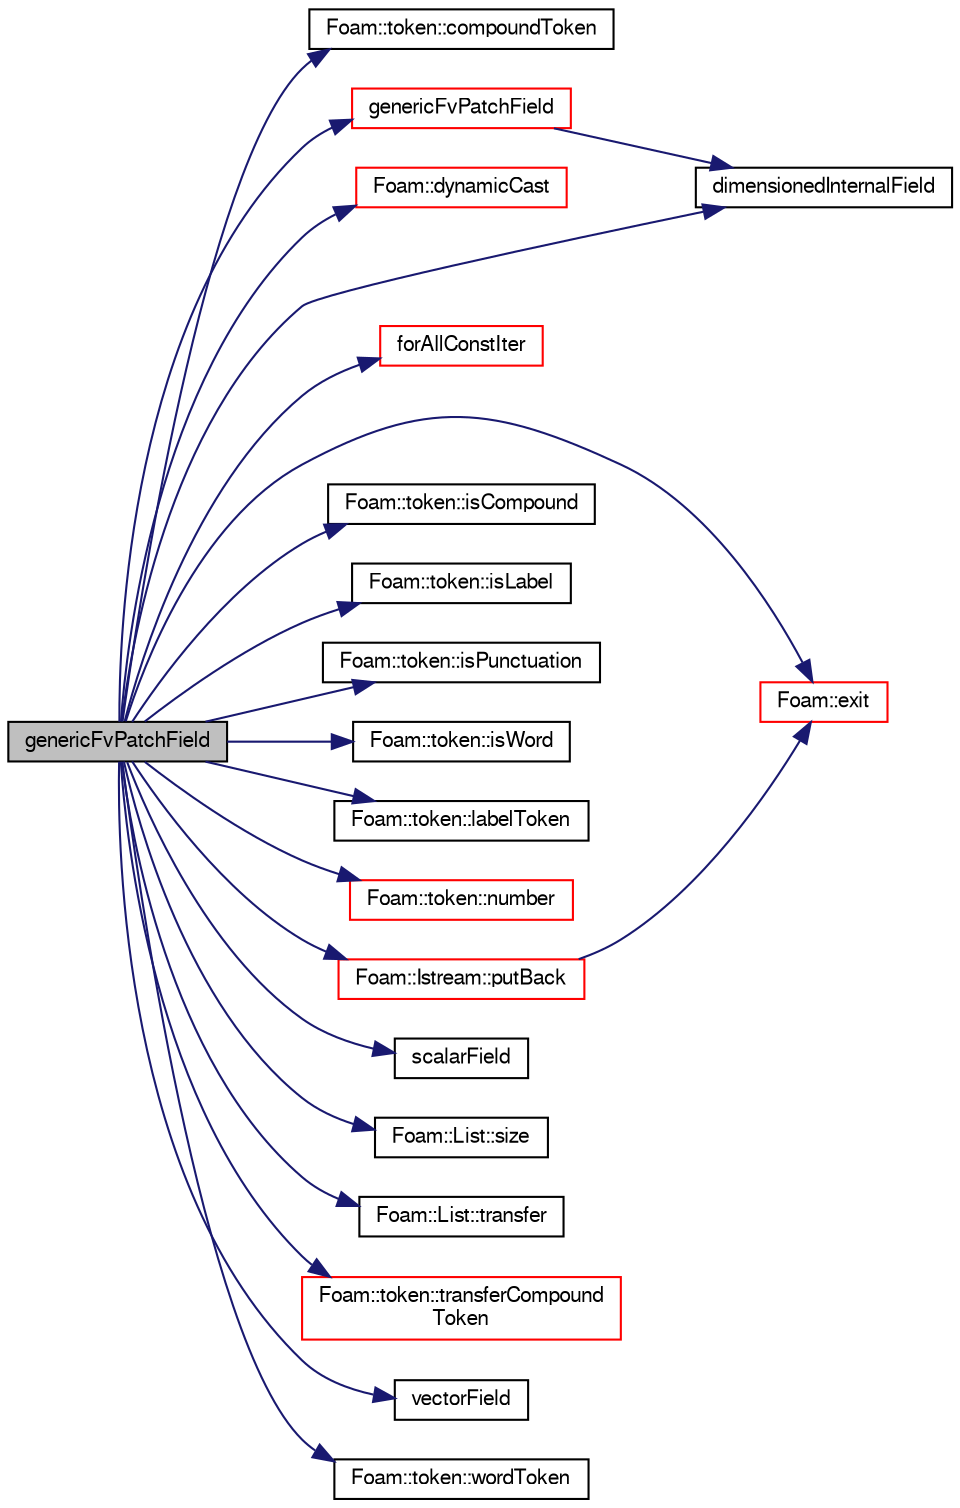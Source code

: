 digraph "genericFvPatchField"
{
  bgcolor="transparent";
  edge [fontname="FreeSans",fontsize="10",labelfontname="FreeSans",labelfontsize="10"];
  node [fontname="FreeSans",fontsize="10",shape=record];
  rankdir="LR";
  Node48 [label="genericFvPatchField",height=0.2,width=0.4,color="black", fillcolor="grey75", style="filled", fontcolor="black"];
  Node48 -> Node49 [color="midnightblue",fontsize="10",style="solid",fontname="FreeSans"];
  Node49 [label="Foam::token::compoundToken",height=0.2,width=0.4,color="black",URL="$a26306.html#a2e206956093022d8dc2b1c050ae0510b"];
  Node48 -> Node50 [color="midnightblue",fontsize="10",style="solid",fontname="FreeSans"];
  Node50 [label="dimensionedInternalField",height=0.2,width=0.4,color="black",URL="$a38438.html#a942cd19121a46cdc649099eb27c74b18"];
  Node48 -> Node51 [color="midnightblue",fontsize="10",style="solid",fontname="FreeSans"];
  Node51 [label="Foam::dynamicCast",height=0.2,width=0.4,color="red",URL="$a21124.html#a5d9c8e7cf9ff4a4e1cbe3b89b26525dd",tooltip="Reference type cast template function,. "];
  Node48 -> Node98 [color="midnightblue",fontsize="10",style="solid",fontname="FreeSans"];
  Node98 [label="Foam::exit",height=0.2,width=0.4,color="red",URL="$a21124.html#a06ca7250d8e89caf05243ec094843642"];
  Node48 -> Node102 [color="midnightblue",fontsize="10",style="solid",fontname="FreeSans"];
  Node102 [label="forAllConstIter",height=0.2,width=0.4,color="red",URL="$a38141.html#ae21e2836509b0fa7f7cedf6493b11b09"];
  Node48 -> Node354 [color="midnightblue",fontsize="10",style="solid",fontname="FreeSans"];
  Node354 [label="genericFvPatchField",height=0.2,width=0.4,color="red",URL="$a23554.html#ab55dc2b31f5662bc962bd4138a1f8614",tooltip="Construct from patch and internal field. "];
  Node354 -> Node50 [color="midnightblue",fontsize="10",style="solid",fontname="FreeSans"];
  Node48 -> Node355 [color="midnightblue",fontsize="10",style="solid",fontname="FreeSans"];
  Node355 [label="Foam::token::isCompound",height=0.2,width=0.4,color="black",URL="$a26306.html#a9dacd2ed4228f788c968ec42fd9a8b8e"];
  Node48 -> Node356 [color="midnightblue",fontsize="10",style="solid",fontname="FreeSans"];
  Node356 [label="Foam::token::isLabel",height=0.2,width=0.4,color="black",URL="$a26306.html#a0225931fd390c83deff470a5cce60767"];
  Node48 -> Node357 [color="midnightblue",fontsize="10",style="solid",fontname="FreeSans"];
  Node357 [label="Foam::token::isPunctuation",height=0.2,width=0.4,color="black",URL="$a26306.html#a1f8107fd5ca4b0ebd4bf63cfc8ef6d2f"];
  Node48 -> Node358 [color="midnightblue",fontsize="10",style="solid",fontname="FreeSans"];
  Node358 [label="Foam::token::isWord",height=0.2,width=0.4,color="black",URL="$a26306.html#ace6d5ecd2736d19990a7c12e0fe5a745"];
  Node48 -> Node359 [color="midnightblue",fontsize="10",style="solid",fontname="FreeSans"];
  Node359 [label="Foam::token::labelToken",height=0.2,width=0.4,color="black",URL="$a26306.html#a02f47448ac9cbf52cf6418b8e71fa555"];
  Node48 -> Node360 [color="midnightblue",fontsize="10",style="solid",fontname="FreeSans"];
  Node360 [label="Foam::token::number",height=0.2,width=0.4,color="red",URL="$a26306.html#a60dffa6c29647d1c83a9e00ecb7a703a"];
  Node48 -> Node363 [color="midnightblue",fontsize="10",style="solid",fontname="FreeSans"];
  Node363 [label="Foam::Istream::putBack",height=0.2,width=0.4,color="red",URL="$a26234.html#af22e503b062298eef54e360dfc06d0b4",tooltip="Put back token. "];
  Node363 -> Node98 [color="midnightblue",fontsize="10",style="solid",fontname="FreeSans"];
  Node48 -> Node364 [color="midnightblue",fontsize="10",style="solid",fontname="FreeSans"];
  Node364 [label="scalarField",height=0.2,width=0.4,color="black",URL="$a19001.html#afcd8855c276a98ae9604b35c8fb5b81e"];
  Node48 -> Node152 [color="midnightblue",fontsize="10",style="solid",fontname="FreeSans"];
  Node152 [label="Foam::List::size",height=0.2,width=0.4,color="black",URL="$a25694.html#a8a5f6fa29bd4b500caf186f60245b384",tooltip="Override size to be inconsistent with allocated storage. "];
  Node48 -> Node365 [color="midnightblue",fontsize="10",style="solid",fontname="FreeSans"];
  Node365 [label="Foam::List::transfer",height=0.2,width=0.4,color="black",URL="$a25694.html#a25ad1d2084d16b234b0cf91c07e832c0",tooltip="Transfer the contents of the argument List into this list. "];
  Node48 -> Node366 [color="midnightblue",fontsize="10",style="solid",fontname="FreeSans"];
  Node366 [label="Foam::token::transferCompound\lToken",height=0.2,width=0.4,color="red",URL="$a26306.html#a0c1918b2cb7f2ca53bfec41673d77bda"];
  Node48 -> Node367 [color="midnightblue",fontsize="10",style="solid",fontname="FreeSans"];
  Node367 [label="vectorField",height=0.2,width=0.4,color="black",URL="$a19007.html#a26449ea948f1206dbb29e1bc6e5c7c64"];
  Node48 -> Node368 [color="midnightblue",fontsize="10",style="solid",fontname="FreeSans"];
  Node368 [label="Foam::token::wordToken",height=0.2,width=0.4,color="black",URL="$a26306.html#a65967674840943899f4163d527bd83bd"];
}
